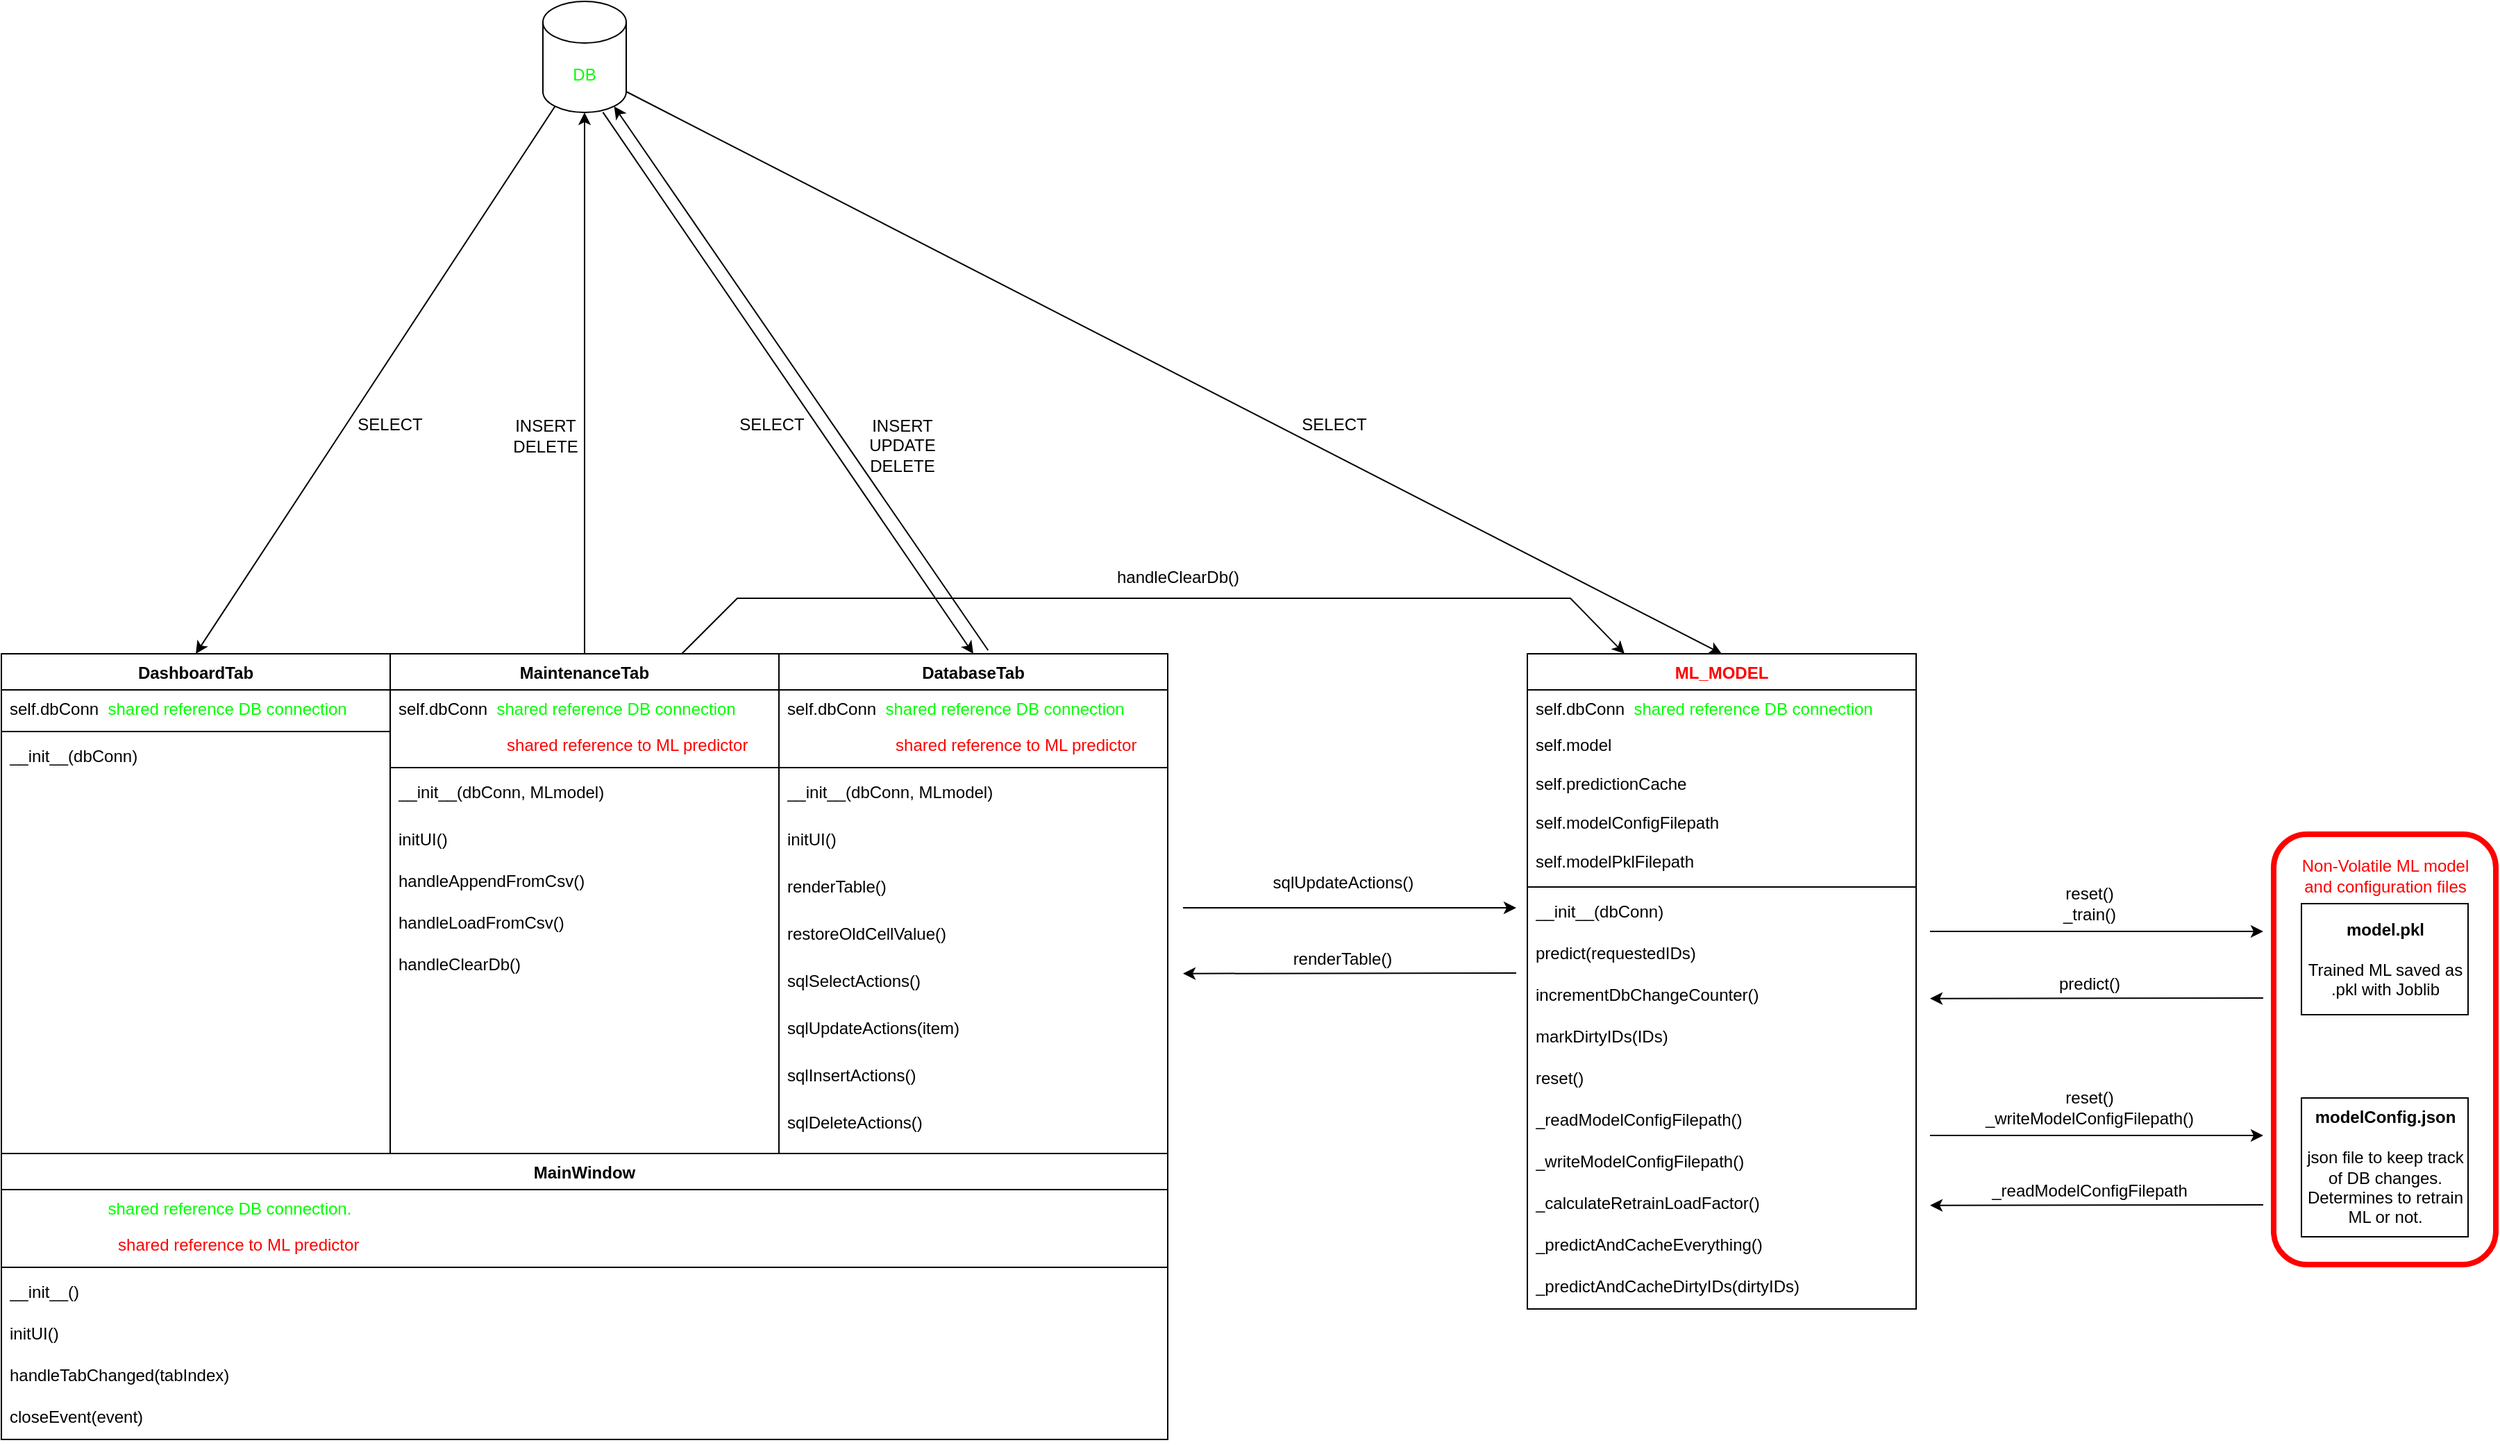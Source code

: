 <mxfile version="28.0.4">
  <diagram name="Page-1" id="XLxUug_JaUTgmGYlgbGc">
    <mxGraphModel dx="3169" dy="2931" grid="1" gridSize="10" guides="1" tooltips="1" connect="1" arrows="1" fold="1" page="1" pageScale="1" pageWidth="850" pageHeight="1100" math="0" shadow="0">
      <root>
        <mxCell id="0" />
        <mxCell id="1" parent="0" />
        <mxCell id="kn9Mtql1cBcwYiJTihJY-21" value="DashboardTab" style="swimlane;fontStyle=1;align=center;verticalAlign=top;childLayout=stackLayout;horizontal=1;startSize=26;horizontalStack=0;resizeParent=1;resizeParentMax=0;resizeLast=0;collapsible=1;marginBottom=0;whiteSpace=wrap;html=1;" parent="1" vertex="1">
          <mxGeometry x="200" y="400" width="280" height="360" as="geometry" />
        </mxCell>
        <mxCell id="kn9Mtql1cBcwYiJTihJY-22" value="self.dbConn&amp;nbsp;&amp;nbsp;&lt;span style=&quot;color: light-dark(rgb(0, 255, 0), rgb(0, 255, 0));&quot;&gt;shared&amp;nbsp;&lt;/span&gt;&lt;span style=&quot;color: rgb(0, 255, 0);&quot;&gt;&lt;font style=&quot;color: light-dark(rgb(0, 255, 0), rgb(0, 255, 0));&quot;&gt;reference&lt;/font&gt;&lt;/span&gt;&lt;span style=&quot;color: rgb(0, 255, 0);&quot;&gt;&amp;nbsp;&lt;/span&gt;&lt;span style=&quot;color: light-dark(rgb(0, 255, 0), rgb(0, 255, 0));&quot;&gt;DB connection&lt;/span&gt;" style="text;strokeColor=none;fillColor=none;align=left;verticalAlign=top;spacingLeft=4;spacingRight=4;overflow=hidden;rotatable=0;points=[[0,0.5],[1,0.5]];portConstraint=eastwest;whiteSpace=wrap;html=1;" parent="kn9Mtql1cBcwYiJTihJY-21" vertex="1">
          <mxGeometry y="26" width="280" height="26" as="geometry" />
        </mxCell>
        <mxCell id="kn9Mtql1cBcwYiJTihJY-23" value="" style="line;strokeWidth=1;fillColor=none;align=left;verticalAlign=middle;spacingTop=-1;spacingLeft=3;spacingRight=3;rotatable=0;labelPosition=right;points=[];portConstraint=eastwest;strokeColor=inherit;" parent="kn9Mtql1cBcwYiJTihJY-21" vertex="1">
          <mxGeometry y="52" width="280" height="8" as="geometry" />
        </mxCell>
        <mxCell id="kn9Mtql1cBcwYiJTihJY-24" value="__init__(dbConn)" style="text;strokeColor=none;fillColor=none;align=left;verticalAlign=top;spacingLeft=4;spacingRight=4;overflow=hidden;rotatable=0;points=[[0,0.5],[1,0.5]];portConstraint=eastwest;whiteSpace=wrap;html=1;" parent="kn9Mtql1cBcwYiJTihJY-21" vertex="1">
          <mxGeometry y="60" width="280" height="300" as="geometry" />
        </mxCell>
        <mxCell id="kn9Mtql1cBcwYiJTihJY-28" value="MainWindow" style="swimlane;fontStyle=1;align=center;verticalAlign=top;childLayout=stackLayout;horizontal=1;startSize=26;horizontalStack=0;resizeParent=1;resizeParentMax=0;resizeLast=0;collapsible=1;marginBottom=0;whiteSpace=wrap;html=1;" parent="1" vertex="1">
          <mxGeometry x="200" y="760" width="840" height="206" as="geometry" />
        </mxCell>
        <mxCell id="kn9Mtql1cBcwYiJTihJY-29" value="&lt;font style=&quot;&quot;&gt;&lt;span&gt;&lt;font style=&quot;color: light-dark(rgb(255, 255, 255), rgb(255, 255, 255));&quot;&gt;self.dbConn&amp;nbsp;&amp;nbsp;&lt;/font&gt;&lt;/span&gt;&lt;font style=&quot;color: rgb(255, 255, 255);&quot;&gt;&lt;span style=&quot;color: light-dark(rgb(0, 255, 0), rgb(0, 255, 0));&quot;&gt;shared&amp;nbsp;&lt;/span&gt;&lt;span style=&quot;color: rgb(0, 255, 0);&quot;&gt;&lt;font style=&quot;color: light-dark(rgb(0, 255, 0), rgb(0, 255, 0));&quot;&gt;reference&lt;/font&gt;&lt;/span&gt;&lt;span style=&quot;color: rgb(0, 255, 0);&quot;&gt;&amp;nbsp;&lt;/span&gt;&lt;span style=&quot;color: light-dark(rgb(0, 255, 0), rgb(0, 255, 0));&quot;&gt;DB connection.&lt;/span&gt;&lt;/font&gt;&lt;font style=&quot;color: light-dark(rgb(255, 255, 255), rgb(255, 255, 255));&quot;&gt;&amp;nbsp;MainWindow is responsible for closing connection when exiting&lt;/font&gt;&lt;/font&gt;" style="text;strokeColor=none;fillColor=none;align=left;verticalAlign=top;spacingLeft=4;spacingRight=4;overflow=hidden;rotatable=0;points=[[0,0.5],[1,0.5]];portConstraint=eastwest;whiteSpace=wrap;html=1;" parent="kn9Mtql1cBcwYiJTihJY-28" vertex="1">
          <mxGeometry y="26" width="840" height="26" as="geometry" />
        </mxCell>
        <mxCell id="MBBZY2xNjJgipTJ3-euZ-7" value="&lt;font style=&quot;&quot;&gt;&lt;font style=&quot;color: light-dark(rgb(255, 255, 255), rgb(255, 255, 255));&quot;&gt;self.MLModel&lt;/font&gt;&lt;font style=&quot;color: light-dark(rgb(255, 0, 0), rgb(255, 0, 0));&quot;&gt;&amp;nbsp; &lt;/font&gt;&lt;font style=&quot;color: light-dark(rgb(255, 0, 0), rgb(255, 0, 0));&quot;&gt;&lt;span&gt;shared reference to ML predictor&lt;/span&gt;&lt;/font&gt;&lt;/font&gt;" style="text;strokeColor=none;fillColor=none;align=left;verticalAlign=top;spacingLeft=4;spacingRight=4;overflow=hidden;rotatable=0;points=[[0,0.5],[1,0.5]];portConstraint=eastwest;whiteSpace=wrap;html=1;" vertex="1" parent="kn9Mtql1cBcwYiJTihJY-28">
          <mxGeometry y="52" width="840" height="26" as="geometry" />
        </mxCell>
        <mxCell id="kn9Mtql1cBcwYiJTihJY-30" value="" style="line;strokeWidth=1;fillColor=none;align=left;verticalAlign=middle;spacingTop=-1;spacingLeft=3;spacingRight=3;rotatable=0;labelPosition=right;points=[];portConstraint=eastwest;strokeColor=inherit;" parent="kn9Mtql1cBcwYiJTihJY-28" vertex="1">
          <mxGeometry y="78" width="840" height="8" as="geometry" />
        </mxCell>
        <mxCell id="kn9Mtql1cBcwYiJTihJY-31" value="__init__()" style="text;strokeColor=none;fillColor=none;align=left;verticalAlign=top;spacingLeft=4;spacingRight=4;overflow=hidden;rotatable=0;points=[[0,0.5],[1,0.5]];portConstraint=eastwest;whiteSpace=wrap;html=1;" parent="kn9Mtql1cBcwYiJTihJY-28" vertex="1">
          <mxGeometry y="86" width="840" height="30" as="geometry" />
        </mxCell>
        <mxCell id="kn9Mtql1cBcwYiJTihJY-32" value="initUI()" style="text;strokeColor=none;fillColor=none;align=left;verticalAlign=top;spacingLeft=4;spacingRight=4;overflow=hidden;rotatable=0;points=[[0,0.5],[1,0.5]];portConstraint=eastwest;whiteSpace=wrap;html=1;" parent="kn9Mtql1cBcwYiJTihJY-28" vertex="1">
          <mxGeometry y="116" width="840" height="30" as="geometry" />
        </mxCell>
        <mxCell id="MBBZY2xNjJgipTJ3-euZ-16" value="handleTabChanged(tabIndex)" style="text;strokeColor=none;fillColor=none;align=left;verticalAlign=top;spacingLeft=4;spacingRight=4;overflow=hidden;rotatable=0;points=[[0,0.5],[1,0.5]];portConstraint=eastwest;whiteSpace=wrap;html=1;" vertex="1" parent="kn9Mtql1cBcwYiJTihJY-28">
          <mxGeometry y="146" width="840" height="30" as="geometry" />
        </mxCell>
        <mxCell id="MBBZY2xNjJgipTJ3-euZ-15" value="closeEvent(event)" style="text;strokeColor=none;fillColor=none;align=left;verticalAlign=top;spacingLeft=4;spacingRight=4;overflow=hidden;rotatable=0;points=[[0,0.5],[1,0.5]];portConstraint=eastwest;whiteSpace=wrap;html=1;" vertex="1" parent="kn9Mtql1cBcwYiJTihJY-28">
          <mxGeometry y="176" width="840" height="30" as="geometry" />
        </mxCell>
        <mxCell id="kn9Mtql1cBcwYiJTihJY-33" value="DatabaseTab" style="swimlane;fontStyle=1;align=center;verticalAlign=top;childLayout=stackLayout;horizontal=1;startSize=26;horizontalStack=0;resizeParent=1;resizeParentMax=0;resizeLast=0;collapsible=1;marginBottom=0;whiteSpace=wrap;html=1;" parent="1" vertex="1">
          <mxGeometry x="760" y="400" width="280" height="360" as="geometry" />
        </mxCell>
        <mxCell id="kn9Mtql1cBcwYiJTihJY-34" value="self.dbConn&amp;nbsp;&amp;nbsp;&lt;span style=&quot;color: light-dark(rgb(0, 255, 0), rgb(0, 255, 0));&quot;&gt;shared&amp;nbsp;&lt;/span&gt;&lt;span style=&quot;color: rgb(0, 255, 0);&quot;&gt;&lt;font style=&quot;color: light-dark(rgb(0, 255, 0), rgb(0, 255, 0));&quot;&gt;reference&lt;/font&gt;&lt;/span&gt;&lt;span style=&quot;color: rgb(0, 255, 0);&quot;&gt;&amp;nbsp;&lt;/span&gt;&lt;span style=&quot;color: light-dark(rgb(0, 255, 0), rgb(0, 255, 0));&quot;&gt;DB connection&lt;/span&gt;" style="text;strokeColor=none;fillColor=none;align=left;verticalAlign=top;spacingLeft=4;spacingRight=4;overflow=hidden;rotatable=0;points=[[0,0.5],[1,0.5]];portConstraint=eastwest;whiteSpace=wrap;html=1;" parent="kn9Mtql1cBcwYiJTihJY-33" vertex="1">
          <mxGeometry y="26" width="280" height="26" as="geometry" />
        </mxCell>
        <mxCell id="MBBZY2xNjJgipTJ3-euZ-9" value="&lt;font style=&quot;&quot;&gt;&lt;font style=&quot;color: light-dark(rgb(255, 255, 255), rgb(255, 255, 255));&quot;&gt;self.MLModel&lt;/font&gt;&lt;font style=&quot;color: light-dark(rgb(255, 0, 0), rgb(255, 0, 0));&quot;&gt;&amp;nbsp; &lt;/font&gt;&lt;font style=&quot;color: light-dark(rgb(255, 0, 0), rgb(255, 0, 0));&quot;&gt;&lt;span&gt;shared reference to ML predictor&lt;/span&gt;&lt;/font&gt;&lt;/font&gt;" style="text;strokeColor=none;fillColor=none;align=left;verticalAlign=top;spacingLeft=4;spacingRight=4;overflow=hidden;rotatable=0;points=[[0,0.5],[1,0.5]];portConstraint=eastwest;whiteSpace=wrap;html=1;" vertex="1" parent="kn9Mtql1cBcwYiJTihJY-33">
          <mxGeometry y="52" width="280" height="26" as="geometry" />
        </mxCell>
        <mxCell id="kn9Mtql1cBcwYiJTihJY-35" value="" style="line;strokeWidth=1;fillColor=none;align=left;verticalAlign=middle;spacingTop=-1;spacingLeft=3;spacingRight=3;rotatable=0;labelPosition=right;points=[];portConstraint=eastwest;strokeColor=inherit;" parent="kn9Mtql1cBcwYiJTihJY-33" vertex="1">
          <mxGeometry y="78" width="280" height="8" as="geometry" />
        </mxCell>
        <mxCell id="MBBZY2xNjJgipTJ3-euZ-27" value="__init__(dbConn, MLmodel)" style="text;strokeColor=none;fillColor=none;align=left;verticalAlign=top;spacingLeft=4;spacingRight=4;overflow=hidden;rotatable=0;points=[[0,0.5],[1,0.5]];portConstraint=eastwest;whiteSpace=wrap;html=1;" vertex="1" parent="kn9Mtql1cBcwYiJTihJY-33">
          <mxGeometry y="86" width="280" height="34" as="geometry" />
        </mxCell>
        <mxCell id="kn9Mtql1cBcwYiJTihJY-36" value="initUI()" style="text;strokeColor=none;fillColor=none;align=left;verticalAlign=top;spacingLeft=4;spacingRight=4;overflow=hidden;rotatable=0;points=[[0,0.5],[1,0.5]];portConstraint=eastwest;whiteSpace=wrap;html=1;" parent="kn9Mtql1cBcwYiJTihJY-33" vertex="1">
          <mxGeometry y="120" width="280" height="34" as="geometry" />
        </mxCell>
        <mxCell id="MBBZY2xNjJgipTJ3-euZ-28" value="renderTable()" style="text;strokeColor=none;fillColor=none;align=left;verticalAlign=top;spacingLeft=4;spacingRight=4;overflow=hidden;rotatable=0;points=[[0,0.5],[1,0.5]];portConstraint=eastwest;whiteSpace=wrap;html=1;" vertex="1" parent="kn9Mtql1cBcwYiJTihJY-33">
          <mxGeometry y="154" width="280" height="34" as="geometry" />
        </mxCell>
        <mxCell id="MBBZY2xNjJgipTJ3-euZ-29" value="restoreOldCellValue()" style="text;strokeColor=none;fillColor=none;align=left;verticalAlign=top;spacingLeft=4;spacingRight=4;overflow=hidden;rotatable=0;points=[[0,0.5],[1,0.5]];portConstraint=eastwest;whiteSpace=wrap;html=1;" vertex="1" parent="kn9Mtql1cBcwYiJTihJY-33">
          <mxGeometry y="188" width="280" height="34" as="geometry" />
        </mxCell>
        <mxCell id="MBBZY2xNjJgipTJ3-euZ-30" value="sqlSelectActions()" style="text;strokeColor=none;fillColor=none;align=left;verticalAlign=top;spacingLeft=4;spacingRight=4;overflow=hidden;rotatable=0;points=[[0,0.5],[1,0.5]];portConstraint=eastwest;whiteSpace=wrap;html=1;" vertex="1" parent="kn9Mtql1cBcwYiJTihJY-33">
          <mxGeometry y="222" width="280" height="34" as="geometry" />
        </mxCell>
        <mxCell id="MBBZY2xNjJgipTJ3-euZ-31" value="sqlUpdateActions(item)" style="text;strokeColor=none;fillColor=none;align=left;verticalAlign=top;spacingLeft=4;spacingRight=4;overflow=hidden;rotatable=0;points=[[0,0.5],[1,0.5]];portConstraint=eastwest;whiteSpace=wrap;html=1;" vertex="1" parent="kn9Mtql1cBcwYiJTihJY-33">
          <mxGeometry y="256" width="280" height="34" as="geometry" />
        </mxCell>
        <mxCell id="MBBZY2xNjJgipTJ3-euZ-32" value="sqlInsertActions()" style="text;strokeColor=none;fillColor=none;align=left;verticalAlign=top;spacingLeft=4;spacingRight=4;overflow=hidden;rotatable=0;points=[[0,0.5],[1,0.5]];portConstraint=eastwest;whiteSpace=wrap;html=1;" vertex="1" parent="kn9Mtql1cBcwYiJTihJY-33">
          <mxGeometry y="290" width="280" height="34" as="geometry" />
        </mxCell>
        <mxCell id="MBBZY2xNjJgipTJ3-euZ-33" value="sqlDeleteActions()" style="text;strokeColor=none;fillColor=none;align=left;verticalAlign=top;spacingLeft=4;spacingRight=4;overflow=hidden;rotatable=0;points=[[0,0.5],[1,0.5]];portConstraint=eastwest;whiteSpace=wrap;html=1;" vertex="1" parent="kn9Mtql1cBcwYiJTihJY-33">
          <mxGeometry y="324" width="280" height="36" as="geometry" />
        </mxCell>
        <mxCell id="kn9Mtql1cBcwYiJTihJY-39" value="&lt;font style=&quot;color: light-dark(rgb(255, 0, 0), rgb(255, 0, 0));&quot;&gt;ML_MODEL&lt;/font&gt;" style="swimlane;fontStyle=1;align=center;verticalAlign=top;childLayout=stackLayout;horizontal=1;startSize=26;horizontalStack=0;resizeParent=1;resizeParentMax=0;resizeLast=0;collapsible=1;marginBottom=0;whiteSpace=wrap;html=1;" parent="1" vertex="1">
          <mxGeometry x="1299" y="400" width="280" height="472" as="geometry" />
        </mxCell>
        <mxCell id="kn9Mtql1cBcwYiJTihJY-40" value="self.dbConn&amp;nbsp;&amp;nbsp;&lt;font style=&quot;&quot;&gt;&lt;span style=&quot;color: light-dark(rgb(0, 255, 0), rgb(0, 255, 0));&quot;&gt;&lt;font style=&quot;&quot;&gt;shared&amp;nbsp;&lt;/font&gt;&lt;/span&gt;&lt;span style=&quot;color: rgb(0, 255, 0);&quot;&gt;&lt;font style=&quot;color: light-dark(rgb(0, 255, 0), rgb(0, 255, 0));&quot;&gt;reference&lt;/font&gt;&lt;/span&gt;&lt;span style=&quot;color: rgb(0, 255, 0);&quot;&gt;&amp;nbsp;&lt;/span&gt;&lt;span style=&quot;color: light-dark(rgb(0, 255, 0), rgb(0, 255, 0));&quot;&gt;&lt;font style=&quot;&quot;&gt;DB connection&lt;/font&gt;&lt;/span&gt;&lt;/font&gt;" style="text;strokeColor=none;fillColor=none;align=left;verticalAlign=top;spacingLeft=4;spacingRight=4;overflow=hidden;rotatable=0;points=[[0,0.5],[1,0.5]];portConstraint=eastwest;whiteSpace=wrap;html=1;" parent="kn9Mtql1cBcwYiJTihJY-39" vertex="1">
          <mxGeometry y="26" width="280" height="26" as="geometry" />
        </mxCell>
        <mxCell id="MBBZY2xNjJgipTJ3-euZ-6" value="self.model" style="text;strokeColor=none;fillColor=none;align=left;verticalAlign=top;spacingLeft=4;spacingRight=4;overflow=hidden;rotatable=0;points=[[0,0.5],[1,0.5]];portConstraint=eastwest;whiteSpace=wrap;html=1;" vertex="1" parent="kn9Mtql1cBcwYiJTihJY-39">
          <mxGeometry y="52" width="280" height="28" as="geometry" />
        </mxCell>
        <mxCell id="MBBZY2xNjJgipTJ3-euZ-34" value="self.predictionCache" style="text;strokeColor=none;fillColor=none;align=left;verticalAlign=top;spacingLeft=4;spacingRight=4;overflow=hidden;rotatable=0;points=[[0,0.5],[1,0.5]];portConstraint=eastwest;whiteSpace=wrap;html=1;" vertex="1" parent="kn9Mtql1cBcwYiJTihJY-39">
          <mxGeometry y="80" width="280" height="28" as="geometry" />
        </mxCell>
        <mxCell id="kn9Mtql1cBcwYiJTihJY-50" value="self.modelConfigFilepath&amp;nbsp;" style="text;strokeColor=none;fillColor=none;align=left;verticalAlign=top;spacingLeft=4;spacingRight=4;overflow=hidden;rotatable=0;points=[[0,0.5],[1,0.5]];portConstraint=eastwest;whiteSpace=wrap;html=1;" parent="kn9Mtql1cBcwYiJTihJY-39" vertex="1">
          <mxGeometry y="108" width="280" height="28" as="geometry" />
        </mxCell>
        <mxCell id="kn9Mtql1cBcwYiJTihJY-58" value="self.modelPklFilepath" style="text;strokeColor=none;fillColor=none;align=left;verticalAlign=top;spacingLeft=4;spacingRight=4;overflow=hidden;rotatable=0;points=[[0,0.5],[1,0.5]];portConstraint=eastwest;whiteSpace=wrap;html=1;" parent="kn9Mtql1cBcwYiJTihJY-39" vertex="1">
          <mxGeometry y="136" width="280" height="28" as="geometry" />
        </mxCell>
        <mxCell id="kn9Mtql1cBcwYiJTihJY-42" value="" style="line;strokeWidth=1;fillColor=none;align=left;verticalAlign=middle;spacingTop=-1;spacingLeft=3;spacingRight=3;rotatable=0;labelPosition=right;points=[];portConstraint=eastwest;strokeColor=inherit;" parent="kn9Mtql1cBcwYiJTihJY-39" vertex="1">
          <mxGeometry y="164" width="280" height="8" as="geometry" />
        </mxCell>
        <mxCell id="kn9Mtql1cBcwYiJTihJY-43" value="__init__(dbConn)" style="text;strokeColor=none;fillColor=none;align=left;verticalAlign=top;spacingLeft=4;spacingRight=4;overflow=hidden;rotatable=0;points=[[0,0.5],[1,0.5]];portConstraint=eastwest;whiteSpace=wrap;html=1;" parent="kn9Mtql1cBcwYiJTihJY-39" vertex="1">
          <mxGeometry y="172" width="280" height="30" as="geometry" />
        </mxCell>
        <mxCell id="kn9Mtql1cBcwYiJTihJY-45" value="predict(requestedIDs)" style="text;strokeColor=none;fillColor=none;align=left;verticalAlign=top;spacingLeft=4;spacingRight=4;overflow=hidden;rotatable=0;points=[[0,0.5],[1,0.5]];portConstraint=eastwest;whiteSpace=wrap;html=1;" parent="kn9Mtql1cBcwYiJTihJY-39" vertex="1">
          <mxGeometry y="202" width="280" height="30" as="geometry" />
        </mxCell>
        <mxCell id="kn9Mtql1cBcwYiJTihJY-49" value="incrementDbChangeCounter()" style="text;strokeColor=none;fillColor=none;align=left;verticalAlign=top;spacingLeft=4;spacingRight=4;overflow=hidden;rotatable=0;points=[[0,0.5],[1,0.5]];portConstraint=eastwest;whiteSpace=wrap;html=1;" parent="kn9Mtql1cBcwYiJTihJY-39" vertex="1">
          <mxGeometry y="232" width="280" height="30" as="geometry" />
        </mxCell>
        <mxCell id="kn9Mtql1cBcwYiJTihJY-47" value="markDirtyIDs(IDs)" style="text;strokeColor=none;fillColor=none;align=left;verticalAlign=top;spacingLeft=4;spacingRight=4;overflow=hidden;rotatable=0;points=[[0,0.5],[1,0.5]];portConstraint=eastwest;whiteSpace=wrap;html=1;" parent="kn9Mtql1cBcwYiJTihJY-39" vertex="1">
          <mxGeometry y="262" width="280" height="30" as="geometry" />
        </mxCell>
        <mxCell id="kn9Mtql1cBcwYiJTihJY-48" value="reset()" style="text;strokeColor=none;fillColor=none;align=left;verticalAlign=top;spacingLeft=4;spacingRight=4;overflow=hidden;rotatable=0;points=[[0,0.5],[1,0.5]];portConstraint=eastwest;whiteSpace=wrap;html=1;" parent="kn9Mtql1cBcwYiJTihJY-39" vertex="1">
          <mxGeometry y="292" width="280" height="30" as="geometry" />
        </mxCell>
        <mxCell id="MBBZY2xNjJgipTJ3-euZ-35" value="_readModelConfigFilepath()" style="text;strokeColor=none;fillColor=none;align=left;verticalAlign=top;spacingLeft=4;spacingRight=4;overflow=hidden;rotatable=0;points=[[0,0.5],[1,0.5]];portConstraint=eastwest;whiteSpace=wrap;html=1;" vertex="1" parent="kn9Mtql1cBcwYiJTihJY-39">
          <mxGeometry y="322" width="280" height="30" as="geometry" />
        </mxCell>
        <mxCell id="MBBZY2xNjJgipTJ3-euZ-36" value="_writeModelConfigFilepath()" style="text;strokeColor=none;fillColor=none;align=left;verticalAlign=top;spacingLeft=4;spacingRight=4;overflow=hidden;rotatable=0;points=[[0,0.5],[1,0.5]];portConstraint=eastwest;whiteSpace=wrap;html=1;" vertex="1" parent="kn9Mtql1cBcwYiJTihJY-39">
          <mxGeometry y="352" width="280" height="30" as="geometry" />
        </mxCell>
        <mxCell id="MBBZY2xNjJgipTJ3-euZ-37" value="_calculateRetrainLoadFactor()" style="text;strokeColor=none;fillColor=none;align=left;verticalAlign=top;spacingLeft=4;spacingRight=4;overflow=hidden;rotatable=0;points=[[0,0.5],[1,0.5]];portConstraint=eastwest;whiteSpace=wrap;html=1;" vertex="1" parent="kn9Mtql1cBcwYiJTihJY-39">
          <mxGeometry y="382" width="280" height="30" as="geometry" />
        </mxCell>
        <mxCell id="MBBZY2xNjJgipTJ3-euZ-38" value="_predictAndCacheEverything()" style="text;strokeColor=none;fillColor=none;align=left;verticalAlign=top;spacingLeft=4;spacingRight=4;overflow=hidden;rotatable=0;points=[[0,0.5],[1,0.5]];portConstraint=eastwest;whiteSpace=wrap;html=1;" vertex="1" parent="kn9Mtql1cBcwYiJTihJY-39">
          <mxGeometry y="412" width="280" height="30" as="geometry" />
        </mxCell>
        <mxCell id="MBBZY2xNjJgipTJ3-euZ-39" value="_predictAndCacheDirtyIDs(dirtyIDs)" style="text;strokeColor=none;fillColor=none;align=left;verticalAlign=top;spacingLeft=4;spacingRight=4;overflow=hidden;rotatable=0;points=[[0,0.5],[1,0.5]];portConstraint=eastwest;whiteSpace=wrap;html=1;" vertex="1" parent="kn9Mtql1cBcwYiJTihJY-39">
          <mxGeometry y="442" width="280" height="30" as="geometry" />
        </mxCell>
        <mxCell id="kn9Mtql1cBcwYiJTihJY-62" value="&lt;font style=&quot;color: light-dark(rgb(0, 255, 0), rgb(0, 255, 0));&quot;&gt;DB&lt;/font&gt;" style="shape=cylinder3;whiteSpace=wrap;html=1;boundedLbl=1;backgroundOutline=1;size=15;" parent="1" vertex="1">
          <mxGeometry x="590" y="-70" width="60" height="80" as="geometry" />
        </mxCell>
        <mxCell id="kn9Mtql1cBcwYiJTihJY-63" value="" style="endArrow=classic;html=1;rounded=0;exitX=0.145;exitY=1;exitDx=0;exitDy=-4.35;exitPerimeter=0;entryX=0.5;entryY=0;entryDx=0;entryDy=0;" parent="1" source="kn9Mtql1cBcwYiJTihJY-62" target="kn9Mtql1cBcwYiJTihJY-21" edge="1">
          <mxGeometry width="50" height="50" relative="1" as="geometry">
            <mxPoint x="870" y="445" as="sourcePoint" />
            <mxPoint x="350" y="390" as="targetPoint" />
          </mxGeometry>
        </mxCell>
        <mxCell id="kn9Mtql1cBcwYiJTihJY-65" value="" style="endArrow=classic;html=1;rounded=0;entryX=0.5;entryY=0;entryDx=0;entryDy=0;exitX=1;exitY=1;exitDx=0;exitDy=-15;exitPerimeter=0;" parent="1" source="kn9Mtql1cBcwYiJTihJY-62" target="kn9Mtql1cBcwYiJTihJY-39" edge="1">
          <mxGeometry width="50" height="50" relative="1" as="geometry">
            <mxPoint x="1449" y="240" as="sourcePoint" />
            <mxPoint x="950" y="494" as="targetPoint" />
          </mxGeometry>
        </mxCell>
        <mxCell id="kn9Mtql1cBcwYiJTihJY-66" value="SELECT" style="text;html=1;align=center;verticalAlign=middle;whiteSpace=wrap;rounded=0;" parent="1" vertex="1">
          <mxGeometry x="710" y="220" width="90" height="30" as="geometry" />
        </mxCell>
        <mxCell id="kn9Mtql1cBcwYiJTihJY-68" value="INSERT&lt;br&gt;UPDATE&lt;br&gt;DELETE" style="text;html=1;align=center;verticalAlign=middle;whiteSpace=wrap;rounded=0;" parent="1" vertex="1">
          <mxGeometry x="804" y="210" width="90" height="80" as="geometry" />
        </mxCell>
        <mxCell id="kn9Mtql1cBcwYiJTihJY-69" value="SELECT" style="text;html=1;align=center;verticalAlign=middle;whiteSpace=wrap;rounded=0;" parent="1" vertex="1">
          <mxGeometry x="435" y="220" width="90" height="30" as="geometry" />
        </mxCell>
        <mxCell id="MBBZY2xNjJgipTJ3-euZ-11" value="MaintenanceTab" style="swimlane;fontStyle=1;align=center;verticalAlign=top;childLayout=stackLayout;horizontal=1;startSize=26;horizontalStack=0;resizeParent=1;resizeParentMax=0;resizeLast=0;collapsible=1;marginBottom=0;whiteSpace=wrap;html=1;" vertex="1" parent="1">
          <mxGeometry x="480" y="400" width="280" height="360" as="geometry" />
        </mxCell>
        <mxCell id="MBBZY2xNjJgipTJ3-euZ-12" value="self.dbConn&amp;nbsp;&amp;nbsp;&lt;span style=&quot;color: light-dark(rgb(0, 255, 0), rgb(0, 255, 0));&quot;&gt;shared&amp;nbsp;&lt;/span&gt;&lt;span style=&quot;color: rgb(0, 255, 0);&quot;&gt;&lt;font style=&quot;color: light-dark(rgb(0, 255, 0), rgb(0, 255, 0));&quot;&gt;reference&lt;/font&gt;&lt;/span&gt;&lt;span style=&quot;color: rgb(0, 255, 0);&quot;&gt;&amp;nbsp;&lt;/span&gt;&lt;span style=&quot;color: light-dark(rgb(0, 255, 0), rgb(0, 255, 0));&quot;&gt;DB connection&lt;/span&gt;" style="text;strokeColor=none;fillColor=none;align=left;verticalAlign=top;spacingLeft=4;spacingRight=4;overflow=hidden;rotatable=0;points=[[0,0.5],[1,0.5]];portConstraint=eastwest;whiteSpace=wrap;html=1;" vertex="1" parent="MBBZY2xNjJgipTJ3-euZ-11">
          <mxGeometry y="26" width="280" height="26" as="geometry" />
        </mxCell>
        <mxCell id="MBBZY2xNjJgipTJ3-euZ-22" value="&lt;font style=&quot;&quot;&gt;&lt;font style=&quot;color: light-dark(rgb(255, 255, 255), rgb(255, 255, 255));&quot;&gt;self.MLModel&lt;/font&gt;&lt;font style=&quot;color: light-dark(rgb(255, 0, 0), rgb(255, 0, 0));&quot;&gt;&amp;nbsp; &lt;/font&gt;&lt;font style=&quot;color: light-dark(rgb(255, 0, 0), rgb(255, 0, 0));&quot;&gt;&lt;span&gt;shared reference to ML predictor&lt;/span&gt;&lt;/font&gt;&lt;/font&gt;" style="text;strokeColor=none;fillColor=none;align=left;verticalAlign=top;spacingLeft=4;spacingRight=4;overflow=hidden;rotatable=0;points=[[0,0.5],[1,0.5]];portConstraint=eastwest;whiteSpace=wrap;html=1;" vertex="1" parent="MBBZY2xNjJgipTJ3-euZ-11">
          <mxGeometry y="52" width="280" height="26" as="geometry" />
        </mxCell>
        <mxCell id="MBBZY2xNjJgipTJ3-euZ-13" value="" style="line;strokeWidth=1;fillColor=none;align=left;verticalAlign=middle;spacingTop=-1;spacingLeft=3;spacingRight=3;rotatable=0;labelPosition=right;points=[];portConstraint=eastwest;strokeColor=inherit;" vertex="1" parent="MBBZY2xNjJgipTJ3-euZ-11">
          <mxGeometry y="78" width="280" height="8" as="geometry" />
        </mxCell>
        <mxCell id="MBBZY2xNjJgipTJ3-euZ-14" value="__init__(dbConn, MLmodel)" style="text;strokeColor=none;fillColor=none;align=left;verticalAlign=top;spacingLeft=4;spacingRight=4;overflow=hidden;rotatable=0;points=[[0,0.5],[1,0.5]];portConstraint=eastwest;whiteSpace=wrap;html=1;" vertex="1" parent="MBBZY2xNjJgipTJ3-euZ-11">
          <mxGeometry y="86" width="280" height="34" as="geometry" />
        </mxCell>
        <mxCell id="MBBZY2xNjJgipTJ3-euZ-24" value="initUI()" style="text;strokeColor=none;fillColor=none;align=left;verticalAlign=top;spacingLeft=4;spacingRight=4;overflow=hidden;rotatable=0;points=[[0,0.5],[1,0.5]];portConstraint=eastwest;whiteSpace=wrap;html=1;" vertex="1" parent="MBBZY2xNjJgipTJ3-euZ-11">
          <mxGeometry y="120" width="280" height="30" as="geometry" />
        </mxCell>
        <mxCell id="MBBZY2xNjJgipTJ3-euZ-25" value="handleAppendFromCsv()" style="text;strokeColor=none;fillColor=none;align=left;verticalAlign=top;spacingLeft=4;spacingRight=4;overflow=hidden;rotatable=0;points=[[0,0.5],[1,0.5]];portConstraint=eastwest;whiteSpace=wrap;html=1;" vertex="1" parent="MBBZY2xNjJgipTJ3-euZ-11">
          <mxGeometry y="150" width="280" height="30" as="geometry" />
        </mxCell>
        <mxCell id="MBBZY2xNjJgipTJ3-euZ-23" value="handleLoadFromCsv()" style="text;strokeColor=none;fillColor=none;align=left;verticalAlign=top;spacingLeft=4;spacingRight=4;overflow=hidden;rotatable=0;points=[[0,0.5],[1,0.5]];portConstraint=eastwest;whiteSpace=wrap;html=1;" vertex="1" parent="MBBZY2xNjJgipTJ3-euZ-11">
          <mxGeometry y="180" width="280" height="30" as="geometry" />
        </mxCell>
        <mxCell id="MBBZY2xNjJgipTJ3-euZ-26" value="handleClearDb()" style="text;strokeColor=none;fillColor=none;align=left;verticalAlign=top;spacingLeft=4;spacingRight=4;overflow=hidden;rotatable=0;points=[[0,0.5],[1,0.5]];portConstraint=eastwest;whiteSpace=wrap;html=1;" vertex="1" parent="MBBZY2xNjJgipTJ3-euZ-11">
          <mxGeometry y="210" width="280" height="150" as="geometry" />
        </mxCell>
        <mxCell id="MBBZY2xNjJgipTJ3-euZ-47" value="predict()" style="text;html=1;align=center;verticalAlign=middle;whiteSpace=wrap;rounded=0;" vertex="1" parent="1">
          <mxGeometry x="1659" y="623" width="90" height="30" as="geometry" />
        </mxCell>
        <mxCell id="MBBZY2xNjJgipTJ3-euZ-48" value="" style="endArrow=classic;html=1;rounded=0;" edge="1" parent="1">
          <mxGeometry width="50" height="50" relative="1" as="geometry">
            <mxPoint x="1589" y="600" as="sourcePoint" />
            <mxPoint x="1829" y="600" as="targetPoint" />
          </mxGeometry>
        </mxCell>
        <mxCell id="MBBZY2xNjJgipTJ3-euZ-49" value="" style="endArrow=classic;html=1;rounded=0;" edge="1" parent="1">
          <mxGeometry width="50" height="50" relative="1" as="geometry">
            <mxPoint x="1829" y="648" as="sourcePoint" />
            <mxPoint x="1589" y="648.37" as="targetPoint" />
          </mxGeometry>
        </mxCell>
        <mxCell id="MBBZY2xNjJgipTJ3-euZ-50" value="reset()&lt;br&gt;_train()" style="text;html=1;align=center;verticalAlign=middle;whiteSpace=wrap;rounded=0;" vertex="1" parent="1">
          <mxGeometry x="1659" y="565" width="90" height="30" as="geometry" />
        </mxCell>
        <mxCell id="MBBZY2xNjJgipTJ3-euZ-57" value="_readModelConfigFilepath" style="text;html=1;align=center;verticalAlign=middle;whiteSpace=wrap;rounded=0;" vertex="1" parent="1">
          <mxGeometry x="1629" y="772" width="150" height="30" as="geometry" />
        </mxCell>
        <mxCell id="MBBZY2xNjJgipTJ3-euZ-58" value="" style="endArrow=classic;html=1;rounded=0;" edge="1" parent="1">
          <mxGeometry width="50" height="50" relative="1" as="geometry">
            <mxPoint x="1589" y="747" as="sourcePoint" />
            <mxPoint x="1829" y="747" as="targetPoint" />
          </mxGeometry>
        </mxCell>
        <mxCell id="MBBZY2xNjJgipTJ3-euZ-59" value="" style="endArrow=classic;html=1;rounded=0;" edge="1" parent="1">
          <mxGeometry width="50" height="50" relative="1" as="geometry">
            <mxPoint x="1829" y="797" as="sourcePoint" />
            <mxPoint x="1589" y="797.37" as="targetPoint" />
          </mxGeometry>
        </mxCell>
        <mxCell id="MBBZY2xNjJgipTJ3-euZ-60" value="reset()&lt;br&gt;_writeModelConfigFilepath()" style="text;html=1;align=center;verticalAlign=middle;whiteSpace=wrap;rounded=0;" vertex="1" parent="1">
          <mxGeometry x="1629" y="712" width="150" height="30" as="geometry" />
        </mxCell>
        <mxCell id="kn9Mtql1cBcwYiJTihJY-52" value="&lt;b&gt;modelConfig.json&lt;/b&gt;&lt;br&gt;&lt;br&gt;json file to keep track of DB changes. Determines to retrain ML or not." style="html=1;whiteSpace=wrap;container=0;" parent="1" vertex="1">
          <mxGeometry x="1856.5" y="720" width="120" height="100" as="geometry" />
        </mxCell>
        <mxCell id="kn9Mtql1cBcwYiJTihJY-55" value="&lt;b&gt;model.pkl&lt;/b&gt;&lt;br&gt;&lt;br&gt;Trained ML saved as .pkl with Joblib" style="html=1;whiteSpace=wrap;container=0;" parent="1" vertex="1">
          <mxGeometry x="1856.5" y="580" width="120" height="80" as="geometry" />
        </mxCell>
        <mxCell id="MBBZY2xNjJgipTJ3-euZ-42" value="" style="rounded=1;whiteSpace=wrap;html=1;fillColor=none;strokeColor=light-dark(#FF0000,#FF0000);fontColor=#ffffff;strokeWidth=4;container=0;" vertex="1" parent="1">
          <mxGeometry x="1836.5" y="530" width="160" height="310" as="geometry" />
        </mxCell>
        <mxCell id="MBBZY2xNjJgipTJ3-euZ-43" value="Non-Volatile ML model and configuration files" style="text;html=1;align=center;verticalAlign=middle;whiteSpace=wrap;rounded=0;fontColor=light-dark(#FF0000,#FF0000);container=0;" vertex="1" parent="1">
          <mxGeometry x="1847.75" y="530" width="137.5" height="60" as="geometry" />
        </mxCell>
        <mxCell id="MBBZY2xNjJgipTJ3-euZ-62" value="renderTable()" style="text;html=1;align=center;verticalAlign=middle;whiteSpace=wrap;rounded=0;" vertex="1" parent="1">
          <mxGeometry x="1121" y="605" width="90" height="30" as="geometry" />
        </mxCell>
        <mxCell id="MBBZY2xNjJgipTJ3-euZ-63" value="" style="endArrow=classic;html=1;rounded=0;" edge="1" parent="1">
          <mxGeometry width="50" height="50" relative="1" as="geometry">
            <mxPoint x="1051" y="583" as="sourcePoint" />
            <mxPoint x="1291" y="583" as="targetPoint" />
          </mxGeometry>
        </mxCell>
        <mxCell id="MBBZY2xNjJgipTJ3-euZ-64" value="" style="endArrow=classic;html=1;rounded=0;" edge="1" parent="1">
          <mxGeometry width="50" height="50" relative="1" as="geometry">
            <mxPoint x="1291" y="630" as="sourcePoint" />
            <mxPoint x="1051" y="630.37" as="targetPoint" />
          </mxGeometry>
        </mxCell>
        <mxCell id="MBBZY2xNjJgipTJ3-euZ-65" value="sqlUpdateActions()" style="text;html=1;align=center;verticalAlign=middle;whiteSpace=wrap;rounded=0;" vertex="1" parent="1">
          <mxGeometry x="1106.5" y="550" width="119" height="30" as="geometry" />
        </mxCell>
        <mxCell id="MBBZY2xNjJgipTJ3-euZ-67" value="" style="endArrow=classic;html=1;rounded=0;exitX=0.5;exitY=0;exitDx=0;exitDy=0;" edge="1" parent="1" source="MBBZY2xNjJgipTJ3-euZ-11">
          <mxGeometry width="50" height="50" relative="1" as="geometry">
            <mxPoint x="1170" y="210" as="sourcePoint" />
            <mxPoint x="620" y="10" as="targetPoint" />
          </mxGeometry>
        </mxCell>
        <mxCell id="MBBZY2xNjJgipTJ3-euZ-68" value="" style="endArrow=classic;html=1;rounded=0;entryX=0.5;entryY=0;entryDx=0;entryDy=0;exitX=0.72;exitY=0.998;exitDx=0;exitDy=0;exitPerimeter=0;" edge="1" parent="1" source="kn9Mtql1cBcwYiJTihJY-62" target="kn9Mtql1cBcwYiJTihJY-33">
          <mxGeometry width="50" height="50" relative="1" as="geometry">
            <mxPoint x="970" y="210" as="sourcePoint" />
            <mxPoint x="690" y="564" as="targetPoint" />
          </mxGeometry>
        </mxCell>
        <mxCell id="MBBZY2xNjJgipTJ3-euZ-69" value="" style="endArrow=classic;html=1;rounded=0;entryX=0.855;entryY=1;entryDx=0;entryDy=-4.35;exitX=0.538;exitY=-0.007;exitDx=0;exitDy=0;entryPerimeter=0;exitPerimeter=0;" edge="1" parent="1" source="kn9Mtql1cBcwYiJTihJY-33" target="kn9Mtql1cBcwYiJTihJY-62">
          <mxGeometry width="50" height="50" relative="1" as="geometry">
            <mxPoint x="890" y="530" as="sourcePoint" />
            <mxPoint x="1100" y="200" as="targetPoint" />
          </mxGeometry>
        </mxCell>
        <mxCell id="MBBZY2xNjJgipTJ3-euZ-70" value="INSERT&lt;br&gt;DELETE" style="text;html=1;align=center;verticalAlign=middle;whiteSpace=wrap;rounded=0;" vertex="1" parent="1">
          <mxGeometry x="547" y="203" width="90" height="80" as="geometry" />
        </mxCell>
        <mxCell id="MBBZY2xNjJgipTJ3-euZ-71" value="SELECT" style="text;html=1;align=center;verticalAlign=middle;whiteSpace=wrap;rounded=0;" vertex="1" parent="1">
          <mxGeometry x="1115" y="220" width="90" height="30" as="geometry" />
        </mxCell>
        <mxCell id="MBBZY2xNjJgipTJ3-euZ-72" value="" style="endArrow=classic;html=1;rounded=0;exitX=0.75;exitY=0;exitDx=0;exitDy=0;entryX=0.25;entryY=0;entryDx=0;entryDy=0;" edge="1" parent="1" source="MBBZY2xNjJgipTJ3-euZ-11" target="kn9Mtql1cBcwYiJTihJY-39">
          <mxGeometry width="50" height="50" relative="1" as="geometry">
            <mxPoint x="1205" y="340" as="sourcePoint" />
            <mxPoint x="1330" y="360" as="targetPoint" />
            <Array as="points">
              <mxPoint x="730" y="360" />
              <mxPoint x="1330" y="360" />
            </Array>
          </mxGeometry>
        </mxCell>
        <mxCell id="MBBZY2xNjJgipTJ3-euZ-74" value="&lt;span style=&quot;text-align: left;&quot;&gt;handleClearDb()&lt;/span&gt;" style="text;html=1;align=center;verticalAlign=middle;whiteSpace=wrap;rounded=0;" vertex="1" parent="1">
          <mxGeometry x="987.5" y="330" width="119" height="30" as="geometry" />
        </mxCell>
      </root>
    </mxGraphModel>
  </diagram>
</mxfile>
